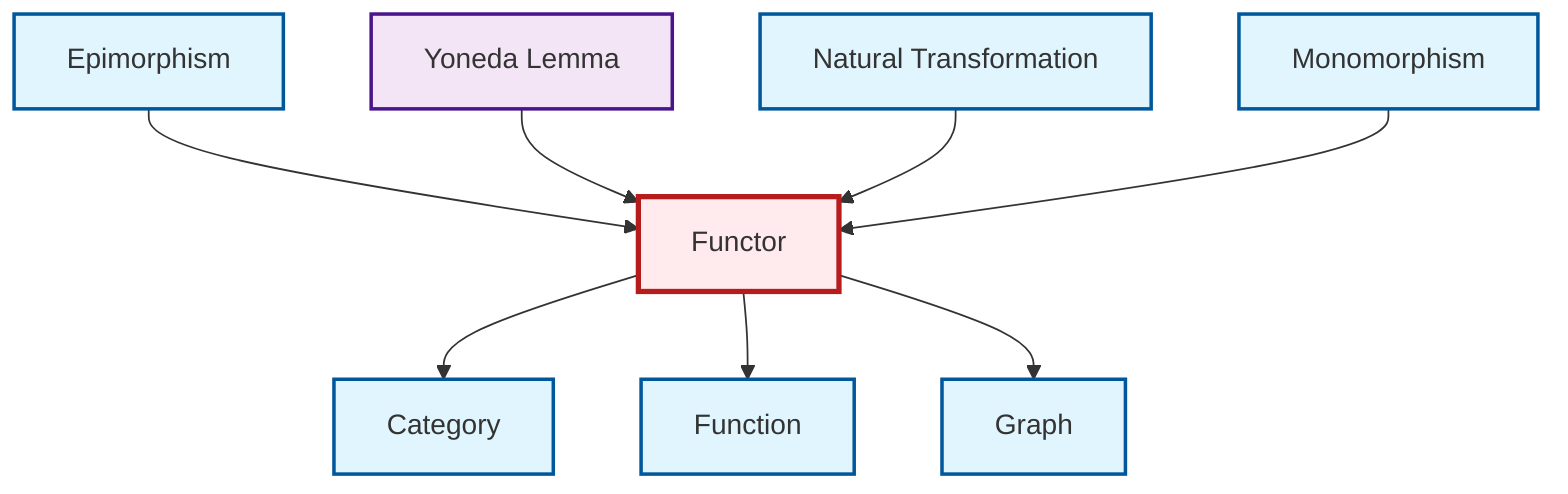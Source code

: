 graph TD
    classDef definition fill:#e1f5fe,stroke:#01579b,stroke-width:2px
    classDef theorem fill:#f3e5f5,stroke:#4a148c,stroke-width:2px
    classDef axiom fill:#fff3e0,stroke:#e65100,stroke-width:2px
    classDef example fill:#e8f5e9,stroke:#1b5e20,stroke-width:2px
    classDef current fill:#ffebee,stroke:#b71c1c,stroke-width:3px
    def-monomorphism["Monomorphism"]:::definition
    def-category["Category"]:::definition
    thm-yoneda["Yoneda Lemma"]:::theorem
    def-graph["Graph"]:::definition
    def-functor["Functor"]:::definition
    def-natural-transformation["Natural Transformation"]:::definition
    def-function["Function"]:::definition
    def-epimorphism["Epimorphism"]:::definition
    def-epimorphism --> def-functor
    thm-yoneda --> def-functor
    def-natural-transformation --> def-functor
    def-monomorphism --> def-functor
    def-functor --> def-category
    def-functor --> def-function
    def-functor --> def-graph
    class def-functor current